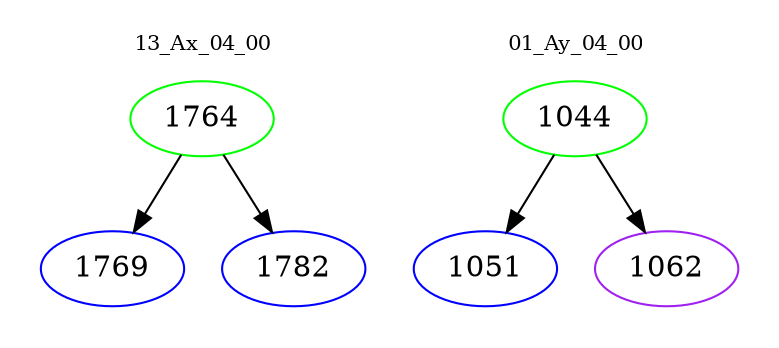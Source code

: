 digraph{
subgraph cluster_0 {
color = white
label = "13_Ax_04_00";
fontsize=10;
T0_1764 [label="1764", color="green"]
T0_1764 -> T0_1769 [color="black"]
T0_1769 [label="1769", color="blue"]
T0_1764 -> T0_1782 [color="black"]
T0_1782 [label="1782", color="blue"]
}
subgraph cluster_1 {
color = white
label = "01_Ay_04_00";
fontsize=10;
T1_1044 [label="1044", color="green"]
T1_1044 -> T1_1051 [color="black"]
T1_1051 [label="1051", color="blue"]
T1_1044 -> T1_1062 [color="black"]
T1_1062 [label="1062", color="purple"]
}
}
